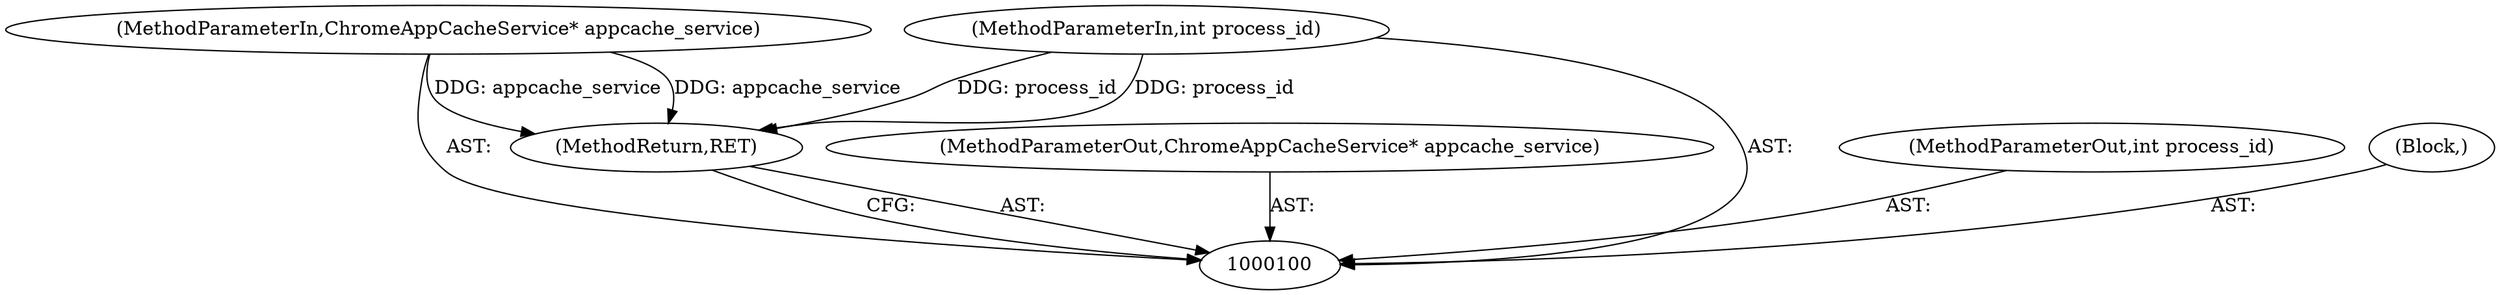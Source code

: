 digraph "0_Chrome_4b5eefe562bd45c059f5dd93079450db5610788a" {
"1000104" [label="(MethodReturn,RET)"];
"1000101" [label="(MethodParameterIn,ChromeAppCacheService* appcache_service)"];
"1000109" [label="(MethodParameterOut,ChromeAppCacheService* appcache_service)"];
"1000102" [label="(MethodParameterIn,int process_id)"];
"1000110" [label="(MethodParameterOut,int process_id)"];
"1000103" [label="(Block,)"];
"1000104" -> "1000100"  [label="AST: "];
"1000104" -> "1000100"  [label="CFG: "];
"1000102" -> "1000104"  [label="DDG: process_id"];
"1000101" -> "1000104"  [label="DDG: appcache_service"];
"1000101" -> "1000100"  [label="AST: "];
"1000101" -> "1000104"  [label="DDG: appcache_service"];
"1000109" -> "1000100"  [label="AST: "];
"1000102" -> "1000100"  [label="AST: "];
"1000102" -> "1000104"  [label="DDG: process_id"];
"1000110" -> "1000100"  [label="AST: "];
"1000103" -> "1000100"  [label="AST: "];
}
